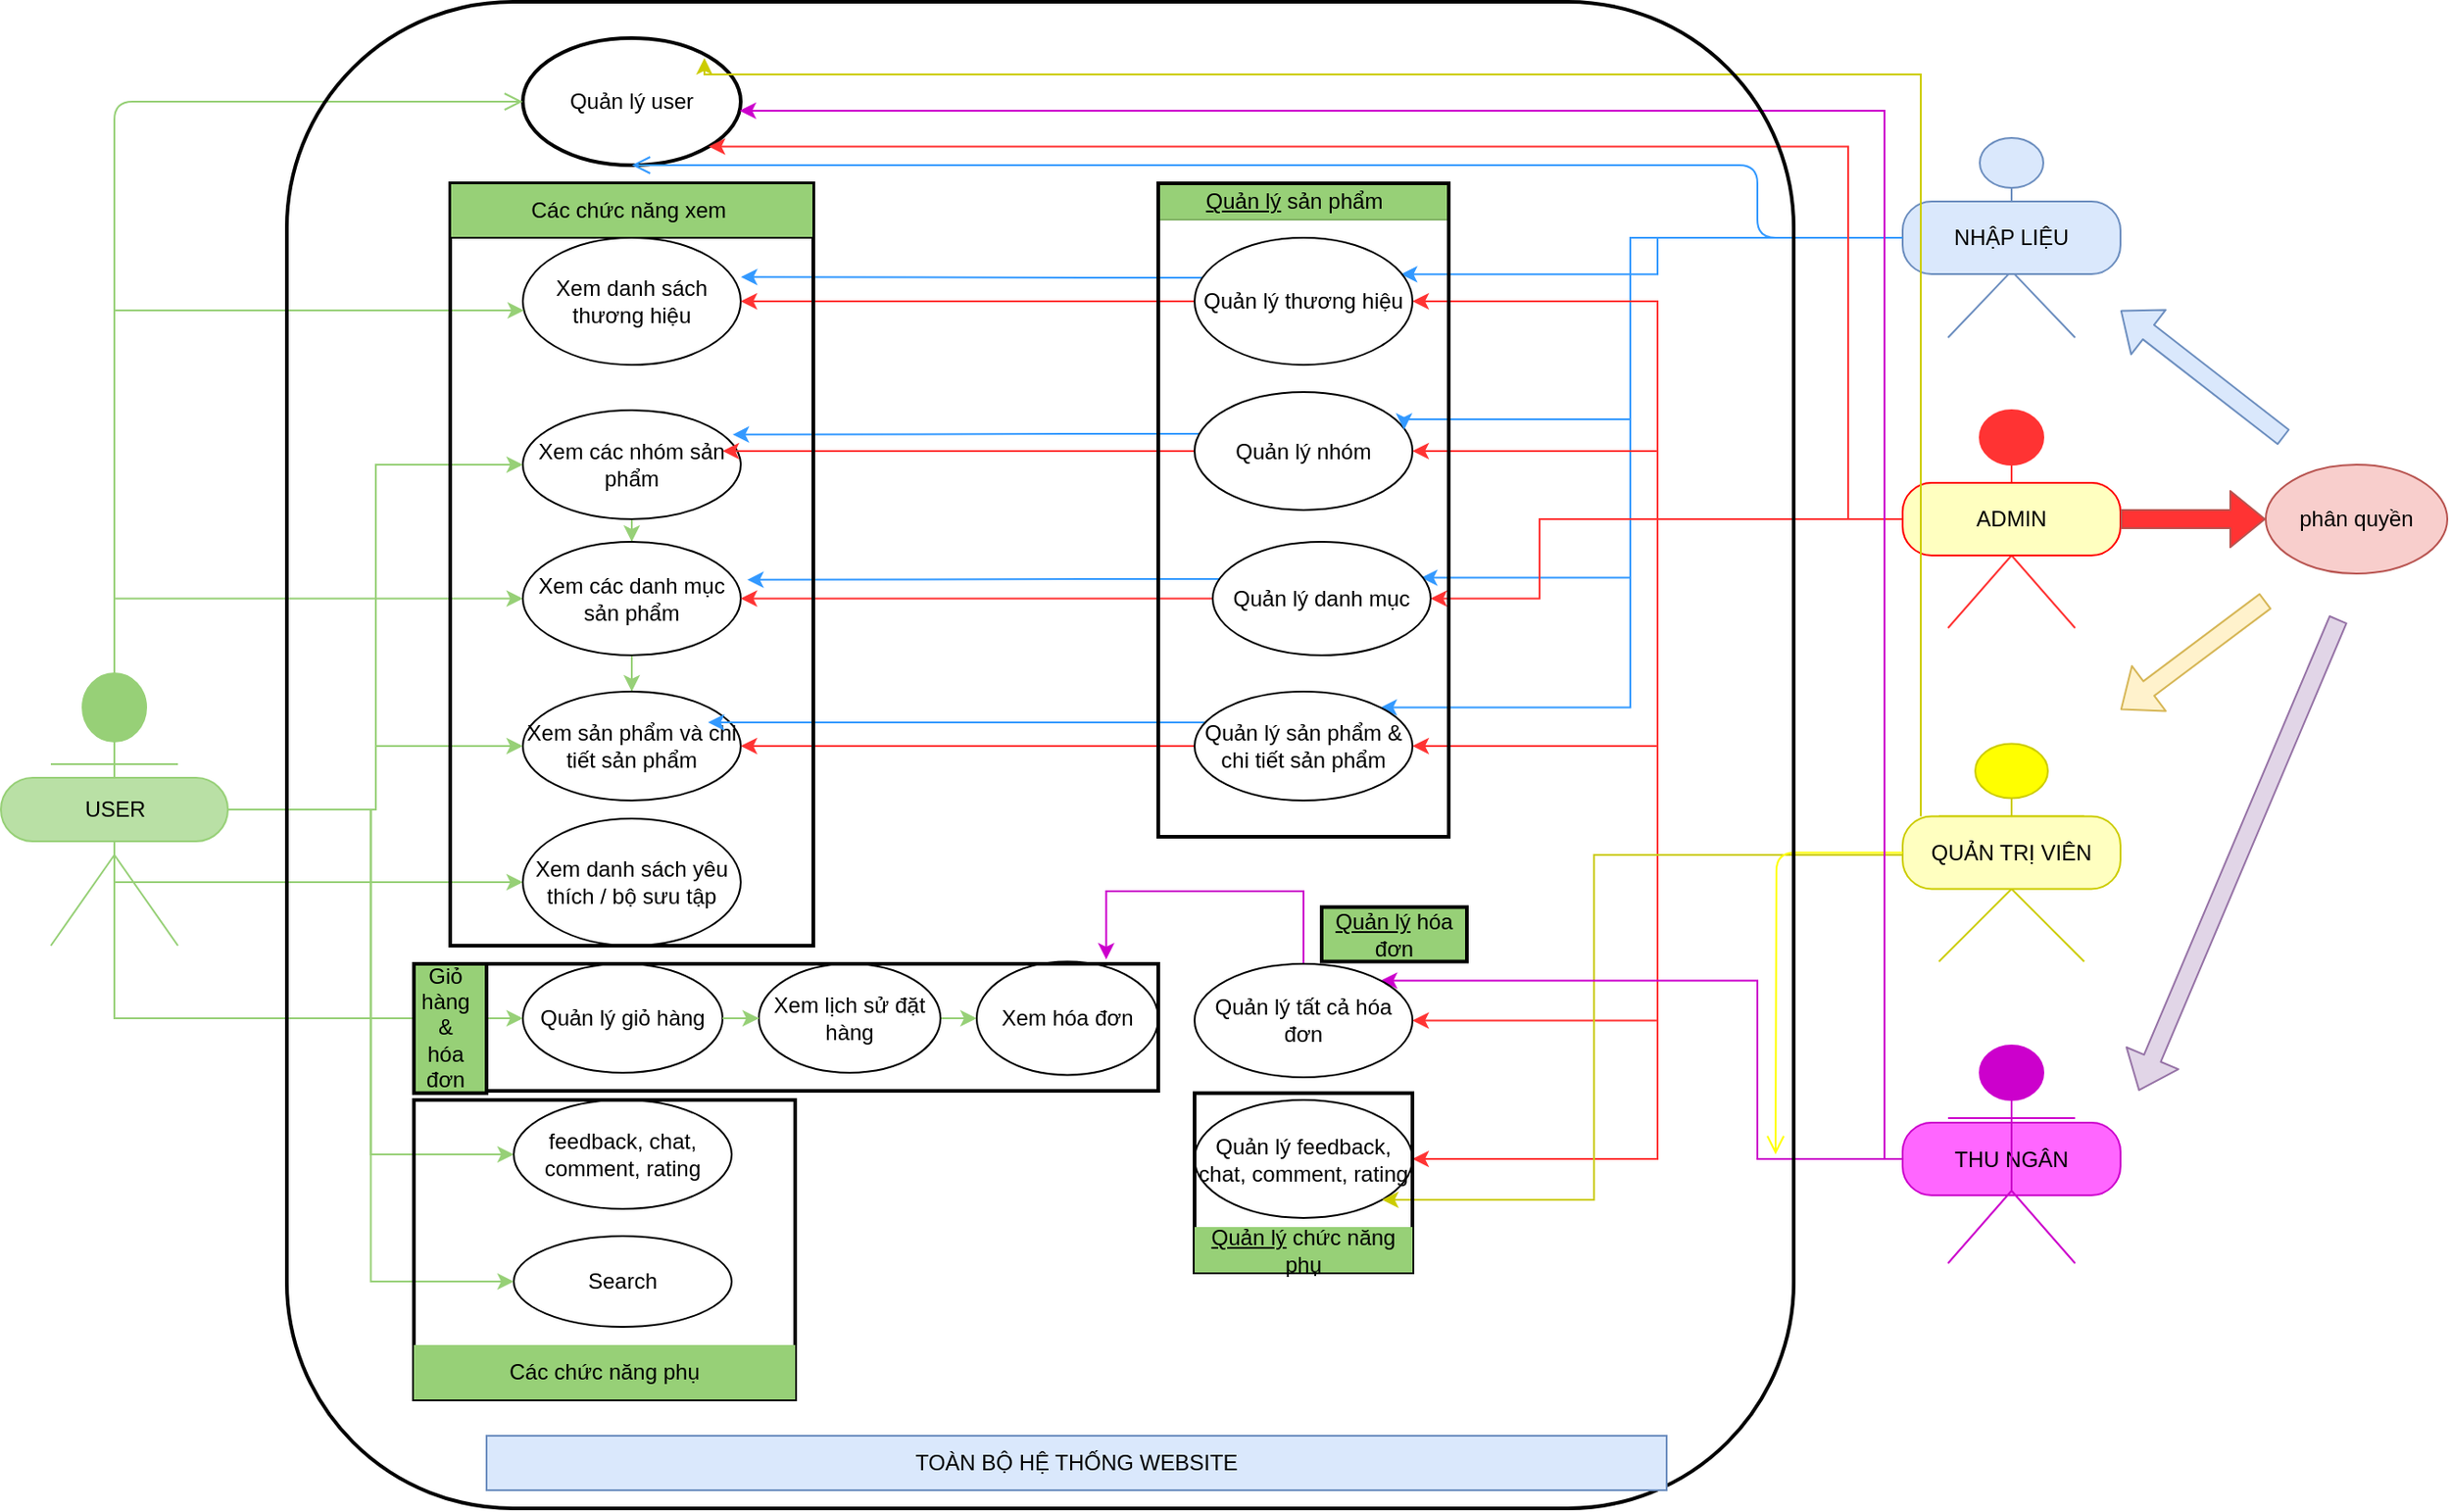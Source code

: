 <mxfile version="13.9.9" type="github">
  <diagram name="Page-1" id="58cdce13-f638-feb5-8d6f-7d28b1aa9fa0">
    <mxGraphModel dx="1483" dy="829" grid="1" gridSize="10" guides="1" tooltips="1" connect="1" arrows="1" fold="1" page="1" pageScale="1" pageWidth="1100" pageHeight="850" background="#ffffff" math="0" shadow="0">
      <root>
        <mxCell id="0" />
        <mxCell id="1" parent="0" />
        <mxCell id="YXsFgzF-AVSC5Jaa6l0Z-1" value="&lt;h1&gt;&lt;br&gt;&lt;/h1&gt;" style="shape=umlActor;verticalLabelPosition=bottom;verticalAlign=top;html=1;outlineConnect=0;strokeColor=#FF3333;fillColor=#FF3333;" parent="1" vertex="1">
          <mxGeometry x="1135" y="235" width="70" height="120" as="geometry" />
        </mxCell>
        <mxCell id="YXsFgzF-AVSC5Jaa6l0Z-2" value="Quản lý user" style="ellipse;whiteSpace=wrap;html=1;strokeWidth=2;" parent="1" vertex="1">
          <mxGeometry x="350" y="30" width="120" height="70" as="geometry" />
        </mxCell>
        <mxCell id="YXsFgzF-AVSC5Jaa6l0Z-3" value="Xem danh sách thương hiệu" style="ellipse;whiteSpace=wrap;html=1;fillColor=#ffffff;gradientColor=none;" parent="1" vertex="1">
          <mxGeometry x="350" y="140" width="120" height="70" as="geometry" />
        </mxCell>
        <mxCell id="YXsFgzF-AVSC5Jaa6l0Z-47" style="edgeStyle=orthogonalEdgeStyle;rounded=0;orthogonalLoop=1;jettySize=auto;html=1;strokeColor=#97D077;" parent="1" source="YXsFgzF-AVSC5Jaa6l0Z-4" target="YXsFgzF-AVSC5Jaa6l0Z-12" edge="1">
          <mxGeometry relative="1" as="geometry" />
        </mxCell>
        <mxCell id="YXsFgzF-AVSC5Jaa6l0Z-4" value="Xem các nhóm sản phẩm" style="ellipse;whiteSpace=wrap;html=1;fillColor=#ffffff;gradientColor=none;" parent="1" vertex="1">
          <mxGeometry x="350" y="235" width="120" height="60" as="geometry" />
        </mxCell>
        <mxCell id="YXsFgzF-AVSC5Jaa6l0Z-7" value="Xem hóa đơn" style="ellipse;whiteSpace=wrap;html=1;fillColor=#ffffff;gradientColor=none;" parent="1" vertex="1">
          <mxGeometry x="600" y="538.75" width="100" height="62.5" as="geometry" />
        </mxCell>
        <mxCell id="YXsFgzF-AVSC5Jaa6l0Z-51" style="edgeStyle=orthogonalEdgeStyle;rounded=0;orthogonalLoop=1;jettySize=auto;html=1;strokeColor=#97D077;" parent="1" source="YXsFgzF-AVSC5Jaa6l0Z-6" edge="1">
          <mxGeometry relative="1" as="geometry">
            <mxPoint x="600" y="570" as="targetPoint" />
          </mxGeometry>
        </mxCell>
        <mxCell id="YXsFgzF-AVSC5Jaa6l0Z-9" value="Quản lý giỏ hàng" style="ellipse;whiteSpace=wrap;html=1;fillColor=#ffffff;gradientColor=none;" parent="1" vertex="1">
          <mxGeometry x="350" y="540" width="110" height="60" as="geometry" />
        </mxCell>
        <mxCell id="YXsFgzF-AVSC5Jaa6l0Z-49" style="edgeStyle=orthogonalEdgeStyle;rounded=0;orthogonalLoop=1;jettySize=auto;html=1;strokeColor=#97D077;" parent="1" source="YXsFgzF-AVSC5Jaa6l0Z-12" target="YXsFgzF-AVSC5Jaa6l0Z-15" edge="1">
          <mxGeometry relative="1" as="geometry" />
        </mxCell>
        <mxCell id="YXsFgzF-AVSC5Jaa6l0Z-15" value="Xem sản phẩm và chi tiết sản phẩm" style="ellipse;whiteSpace=wrap;html=1;fillColor=#ffffff;gradientColor=none;" parent="1" vertex="1">
          <mxGeometry x="350" y="390" width="120" height="60" as="geometry" />
        </mxCell>
        <mxCell id="YuwS1ptG86MKhvh3QZTZ-34" style="edgeStyle=orthogonalEdgeStyle;rounded=0;orthogonalLoop=1;jettySize=auto;html=1;entryX=0.917;entryY=0.375;entryDx=0;entryDy=0;entryPerimeter=0;strokeColor=#FF3333;" edge="1" parent="1" source="YXsFgzF-AVSC5Jaa6l0Z-16" target="YXsFgzF-AVSC5Jaa6l0Z-4">
          <mxGeometry relative="1" as="geometry" />
        </mxCell>
        <mxCell id="YuwS1ptG86MKhvh3QZTZ-45" style="edgeStyle=orthogonalEdgeStyle;rounded=0;orthogonalLoop=1;jettySize=auto;html=1;entryX=0.963;entryY=0.224;entryDx=0;entryDy=0;entryPerimeter=0;strokeColor=#3399FF;" edge="1" parent="1" source="YXsFgzF-AVSC5Jaa6l0Z-16" target="YXsFgzF-AVSC5Jaa6l0Z-4">
          <mxGeometry relative="1" as="geometry">
            <Array as="points">
              <mxPoint x="650" y="248" />
              <mxPoint x="650" y="248" />
            </Array>
          </mxGeometry>
        </mxCell>
        <mxCell id="YXsFgzF-AVSC5Jaa6l0Z-16" value="Quản lý nhóm" style="ellipse;whiteSpace=wrap;html=1;fillColor=#ffffff;gradientColor=none;" parent="1" vertex="1">
          <mxGeometry x="720" y="225" width="120" height="65" as="geometry" />
        </mxCell>
        <mxCell id="YXsFgzF-AVSC5Jaa6l0Z-20" value="Search" style="ellipse;whiteSpace=wrap;html=1;fillColor=#ffffff;gradientColor=none;" parent="1" vertex="1">
          <mxGeometry x="345" y="690" width="120" height="50" as="geometry" />
        </mxCell>
        <mxCell id="YXsFgzF-AVSC5Jaa6l0Z-22" value="Quản lý feedback, chat, comment, rating" style="ellipse;whiteSpace=wrap;html=1;fillColor=#ffffff;gradientColor=none;" parent="1" vertex="1">
          <mxGeometry x="720" y="615" width="120" height="65" as="geometry" />
        </mxCell>
        <mxCell id="YXsFgzF-AVSC5Jaa6l0Z-23" value="phân quyền" style="ellipse;whiteSpace=wrap;html=1;fillColor=#f8cecc;strokeColor=#b85450;" parent="1" vertex="1">
          <mxGeometry x="1310" y="265" width="100" height="60" as="geometry" />
        </mxCell>
        <mxCell id="YXsFgzF-AVSC5Jaa6l0Z-25" value="&lt;h1&gt;&lt;br&gt;&lt;/h1&gt;" style="shape=umlActor;verticalLabelPosition=bottom;verticalAlign=top;html=1;outlineConnect=0;gradientColor=none;strokeColor=#97D077;fillColor=#97D077;" parent="1" vertex="1">
          <mxGeometry x="90" y="380" width="70" height="150" as="geometry" />
        </mxCell>
        <mxCell id="YXsFgzF-AVSC5Jaa6l0Z-26" value="&lt;h1&gt;&lt;br&gt;&lt;/h1&gt;" style="shape=umlActor;verticalLabelPosition=bottom;verticalAlign=top;html=1;outlineConnect=0;fillColor=#dae8fc;strokeColor=#6c8ebf;" parent="1" vertex="1">
          <mxGeometry x="1135" y="85" width="70" height="110" as="geometry" />
        </mxCell>
        <mxCell id="YXsFgzF-AVSC5Jaa6l0Z-28" value="&lt;h1&gt;&lt;br&gt;&lt;/h1&gt;" style="shape=umlActor;verticalLabelPosition=bottom;verticalAlign=top;html=1;outlineConnect=0;gradientColor=none;fillColor=#FFFF00;strokeColor=#CCCC00;fontColor=#CCCC00;" parent="1" vertex="1">
          <mxGeometry x="1130" y="418.75" width="80" height="120" as="geometry" />
        </mxCell>
        <mxCell id="YXsFgzF-AVSC5Jaa6l0Z-39" style="edgeStyle=orthogonalEdgeStyle;rounded=0;orthogonalLoop=1;jettySize=auto;html=1;strokeColor=#97D077;" parent="1" source="YXsFgzF-AVSC5Jaa6l0Z-33" target="YXsFgzF-AVSC5Jaa6l0Z-3" edge="1">
          <mxGeometry relative="1" as="geometry">
            <Array as="points">
              <mxPoint x="125" y="180" />
            </Array>
          </mxGeometry>
        </mxCell>
        <mxCell id="YXsFgzF-AVSC5Jaa6l0Z-41" style="edgeStyle=orthogonalEdgeStyle;rounded=0;orthogonalLoop=1;jettySize=auto;html=1;entryX=0;entryY=0.5;entryDx=0;entryDy=0;strokeColor=#97D077;" parent="1" source="YXsFgzF-AVSC5Jaa6l0Z-33" target="YXsFgzF-AVSC5Jaa6l0Z-4" edge="1">
          <mxGeometry relative="1" as="geometry">
            <Array as="points">
              <mxPoint x="269" y="455" />
              <mxPoint x="269" y="265" />
            </Array>
          </mxGeometry>
        </mxCell>
        <mxCell id="YXsFgzF-AVSC5Jaa6l0Z-46" style="edgeStyle=orthogonalEdgeStyle;rounded=0;orthogonalLoop=1;jettySize=auto;html=1;entryX=0;entryY=0.5;entryDx=0;entryDy=0;strokeColor=#97D077;" parent="1" source="YXsFgzF-AVSC5Jaa6l0Z-33" target="YXsFgzF-AVSC5Jaa6l0Z-11" edge="1">
          <mxGeometry relative="1" as="geometry" />
        </mxCell>
        <mxCell id="YXsFgzF-AVSC5Jaa6l0Z-50" style="edgeStyle=orthogonalEdgeStyle;rounded=0;orthogonalLoop=1;jettySize=auto;html=1;entryX=0;entryY=0.5;entryDx=0;entryDy=0;strokeColor=#97D077;" parent="1" source="YXsFgzF-AVSC5Jaa6l0Z-33" target="YXsFgzF-AVSC5Jaa6l0Z-20" edge="1">
          <mxGeometry relative="1" as="geometry" />
        </mxCell>
        <mxCell id="YXsFgzF-AVSC5Jaa6l0Z-68" style="edgeStyle=orthogonalEdgeStyle;rounded=0;orthogonalLoop=1;jettySize=auto;html=1;strokeColor=#97D077;" parent="1" source="YXsFgzF-AVSC5Jaa6l0Z-33" edge="1">
          <mxGeometry relative="1" as="geometry">
            <mxPoint x="350" y="570" as="targetPoint" />
            <Array as="points">
              <mxPoint x="125" y="570" />
            </Array>
          </mxGeometry>
        </mxCell>
        <mxCell id="YXsFgzF-AVSC5Jaa6l0Z-75" style="edgeStyle=orthogonalEdgeStyle;rounded=0;orthogonalLoop=1;jettySize=auto;html=1;entryX=0;entryY=0.5;entryDx=0;entryDy=0;fontColor=#FF00FF;strokeColor=#97D077;" parent="1" source="YXsFgzF-AVSC5Jaa6l0Z-33" target="YXsFgzF-AVSC5Jaa6l0Z-12" edge="1">
          <mxGeometry relative="1" as="geometry">
            <Array as="points">
              <mxPoint x="125" y="339" />
            </Array>
          </mxGeometry>
        </mxCell>
        <mxCell id="YuwS1ptG86MKhvh3QZTZ-40" style="edgeStyle=orthogonalEdgeStyle;rounded=0;orthogonalLoop=1;jettySize=auto;html=1;entryX=0;entryY=0.5;entryDx=0;entryDy=0;strokeColor=#97D077;" edge="1" parent="1" source="YXsFgzF-AVSC5Jaa6l0Z-33" target="YXsFgzF-AVSC5Jaa6l0Z-15">
          <mxGeometry relative="1" as="geometry">
            <Array as="points">
              <mxPoint x="269" y="455" />
              <mxPoint x="269" y="420" />
            </Array>
          </mxGeometry>
        </mxCell>
        <mxCell id="YXsFgzF-AVSC5Jaa6l0Z-33" value="USER" style="rounded=1;whiteSpace=wrap;html=1;arcSize=50;fontColor=#000000;strokeColor=#97D077;fillColor=#B9E0A5;" parent="1" vertex="1">
          <mxGeometry x="62.5" y="437.5" width="125" height="35" as="geometry" />
        </mxCell>
        <mxCell id="YXsFgzF-AVSC5Jaa6l0Z-34" value="" style="edgeStyle=orthogonalEdgeStyle;html=1;verticalAlign=bottom;endArrow=open;endSize=8;entryX=0;entryY=0.5;entryDx=0;entryDy=0;strokeColor=#97D077;" parent="1" source="YXsFgzF-AVSC5Jaa6l0Z-33" target="YXsFgzF-AVSC5Jaa6l0Z-2" edge="1">
          <mxGeometry relative="1" as="geometry">
            <mxPoint x="330" y="90" as="targetPoint" />
            <Array as="points">
              <mxPoint x="125" y="65" />
            </Array>
          </mxGeometry>
        </mxCell>
        <mxCell id="YuwS1ptG86MKhvh3QZTZ-38" style="edgeStyle=orthogonalEdgeStyle;rounded=0;orthogonalLoop=1;jettySize=auto;html=1;entryX=0.947;entryY=0.287;entryDx=0;entryDy=0;entryPerimeter=0;strokeColor=#3399FF;" edge="1" parent="1" source="YXsFgzF-AVSC5Jaa6l0Z-54" target="YXsFgzF-AVSC5Jaa6l0Z-13">
          <mxGeometry relative="1" as="geometry" />
        </mxCell>
        <mxCell id="YuwS1ptG86MKhvh3QZTZ-39" style="edgeStyle=orthogonalEdgeStyle;rounded=0;orthogonalLoop=1;jettySize=auto;html=1;entryX=0.962;entryY=0.319;entryDx=0;entryDy=0;entryPerimeter=0;strokeColor=#3399FF;" edge="1" parent="1" source="YXsFgzF-AVSC5Jaa6l0Z-54" target="YXsFgzF-AVSC5Jaa6l0Z-16">
          <mxGeometry relative="1" as="geometry">
            <Array as="points">
              <mxPoint x="960" y="140" />
              <mxPoint x="960" y="240" />
              <mxPoint x="835" y="240" />
            </Array>
          </mxGeometry>
        </mxCell>
        <mxCell id="YuwS1ptG86MKhvh3QZTZ-42" style="edgeStyle=orthogonalEdgeStyle;rounded=0;orthogonalLoop=1;jettySize=auto;html=1;entryX=0.956;entryY=0.317;entryDx=0;entryDy=0;entryPerimeter=0;strokeColor=#3399FF;" edge="1" parent="1" source="YXsFgzF-AVSC5Jaa6l0Z-54" target="YXsFgzF-AVSC5Jaa6l0Z-17">
          <mxGeometry relative="1" as="geometry">
            <Array as="points">
              <mxPoint x="960" y="140" />
              <mxPoint x="960" y="327" />
            </Array>
          </mxGeometry>
        </mxCell>
        <mxCell id="YuwS1ptG86MKhvh3QZTZ-43" style="edgeStyle=orthogonalEdgeStyle;rounded=0;orthogonalLoop=1;jettySize=auto;html=1;entryX=1;entryY=0;entryDx=0;entryDy=0;strokeColor=#3399FF;" edge="1" parent="1" source="YXsFgzF-AVSC5Jaa6l0Z-54" target="YXsFgzF-AVSC5Jaa6l0Z-18">
          <mxGeometry relative="1" as="geometry">
            <Array as="points">
              <mxPoint x="960" y="140" />
              <mxPoint x="960" y="399" />
            </Array>
          </mxGeometry>
        </mxCell>
        <mxCell id="YXsFgzF-AVSC5Jaa6l0Z-54" value="NHẬP LIỆU" style="rounded=1;whiteSpace=wrap;html=1;arcSize=40;fillColor=#dae8fc;strokeColor=#6c8ebf;" parent="1" vertex="1">
          <mxGeometry x="1110" y="120" width="120" height="40" as="geometry" />
        </mxCell>
        <mxCell id="YXsFgzF-AVSC5Jaa6l0Z-55" value="" style="edgeStyle=orthogonalEdgeStyle;html=1;verticalAlign=bottom;endArrow=open;endSize=8;entryX=0.5;entryY=1;entryDx=0;entryDy=0;strokeColor=#3399FF;" parent="1" source="YXsFgzF-AVSC5Jaa6l0Z-54" target="YXsFgzF-AVSC5Jaa6l0Z-2" edge="1">
          <mxGeometry relative="1" as="geometry">
            <mxPoint x="830" y="140" as="targetPoint" />
            <Array as="points">
              <mxPoint x="1030" y="100" />
            </Array>
          </mxGeometry>
        </mxCell>
        <mxCell id="YuwS1ptG86MKhvh3QZTZ-24" style="edgeStyle=orthogonalEdgeStyle;rounded=0;orthogonalLoop=1;jettySize=auto;html=1;entryX=1;entryY=1;entryDx=0;entryDy=0;strokeColor=#FF3333;" edge="1" parent="1" source="YXsFgzF-AVSC5Jaa6l0Z-72" target="YXsFgzF-AVSC5Jaa6l0Z-2">
          <mxGeometry relative="1" as="geometry">
            <Array as="points">
              <mxPoint x="1080" y="89" />
            </Array>
          </mxGeometry>
        </mxCell>
        <mxCell id="YuwS1ptG86MKhvh3QZTZ-25" style="edgeStyle=orthogonalEdgeStyle;rounded=0;orthogonalLoop=1;jettySize=auto;html=1;entryX=1;entryY=0.5;entryDx=0;entryDy=0;strokeColor=#FF3333;" edge="1" parent="1" source="YXsFgzF-AVSC5Jaa6l0Z-72" target="YXsFgzF-AVSC5Jaa6l0Z-13">
          <mxGeometry relative="1" as="geometry" />
        </mxCell>
        <mxCell id="YuwS1ptG86MKhvh3QZTZ-26" style="edgeStyle=orthogonalEdgeStyle;rounded=0;orthogonalLoop=1;jettySize=auto;html=1;entryX=1;entryY=0.5;entryDx=0;entryDy=0;strokeColor=#FF3333;" edge="1" parent="1" source="YXsFgzF-AVSC5Jaa6l0Z-72" target="YXsFgzF-AVSC5Jaa6l0Z-16">
          <mxGeometry relative="1" as="geometry" />
        </mxCell>
        <mxCell id="YuwS1ptG86MKhvh3QZTZ-27" style="edgeStyle=orthogonalEdgeStyle;rounded=0;orthogonalLoop=1;jettySize=auto;html=1;entryX=1;entryY=0.5;entryDx=0;entryDy=0;strokeColor=#FF3333;" edge="1" parent="1" source="YXsFgzF-AVSC5Jaa6l0Z-72" target="YXsFgzF-AVSC5Jaa6l0Z-17">
          <mxGeometry relative="1" as="geometry">
            <Array as="points">
              <mxPoint x="910" y="295" />
              <mxPoint x="910" y="339" />
            </Array>
          </mxGeometry>
        </mxCell>
        <mxCell id="YuwS1ptG86MKhvh3QZTZ-28" style="edgeStyle=orthogonalEdgeStyle;rounded=0;orthogonalLoop=1;jettySize=auto;html=1;entryX=1;entryY=0.5;entryDx=0;entryDy=0;strokeColor=#FF3333;" edge="1" parent="1" source="YXsFgzF-AVSC5Jaa6l0Z-72" target="YXsFgzF-AVSC5Jaa6l0Z-18">
          <mxGeometry relative="1" as="geometry" />
        </mxCell>
        <mxCell id="YuwS1ptG86MKhvh3QZTZ-29" style="edgeStyle=orthogonalEdgeStyle;rounded=0;orthogonalLoop=1;jettySize=auto;html=1;entryX=1;entryY=0.5;entryDx=0;entryDy=0;strokeColor=#FF3333;" edge="1" parent="1" source="YXsFgzF-AVSC5Jaa6l0Z-72" target="YXsFgzF-AVSC5Jaa6l0Z-21">
          <mxGeometry relative="1" as="geometry" />
        </mxCell>
        <mxCell id="YuwS1ptG86MKhvh3QZTZ-30" style="edgeStyle=orthogonalEdgeStyle;rounded=0;orthogonalLoop=1;jettySize=auto;html=1;entryX=1;entryY=0.5;entryDx=0;entryDy=0;strokeColor=#FF3333;" edge="1" parent="1" source="YXsFgzF-AVSC5Jaa6l0Z-72" target="YXsFgzF-AVSC5Jaa6l0Z-22">
          <mxGeometry relative="1" as="geometry" />
        </mxCell>
        <mxCell id="YXsFgzF-AVSC5Jaa6l0Z-72" value="ADMIN" style="rounded=1;whiteSpace=wrap;html=1;arcSize=40;fontColor=#000000;fillColor=#ffffc0;strokeColor=#ff0000;" parent="1" vertex="1">
          <mxGeometry x="1110" y="275" width="120" height="40" as="geometry" />
        </mxCell>
        <mxCell id="YXsFgzF-AVSC5Jaa6l0Z-97" style="edgeStyle=orthogonalEdgeStyle;rounded=0;orthogonalLoop=1;jettySize=auto;html=1;fontColor=#FF00FF;strokeColor=#CCCC00;" parent="1" source="YXsFgzF-AVSC5Jaa6l0Z-76" target="YXsFgzF-AVSC5Jaa6l0Z-22" edge="1">
          <mxGeometry relative="1" as="geometry">
            <Array as="points">
              <mxPoint x="940" y="480" />
              <mxPoint x="940" y="670" />
            </Array>
          </mxGeometry>
        </mxCell>
        <mxCell id="YXsFgzF-AVSC5Jaa6l0Z-99" style="edgeStyle=orthogonalEdgeStyle;rounded=0;orthogonalLoop=1;jettySize=auto;html=1;strokeColor=#CCCC00;fontColor=#FF00FF;" parent="1" source="YXsFgzF-AVSC5Jaa6l0Z-76" edge="1">
          <mxGeometry relative="1" as="geometry">
            <Array as="points">
              <mxPoint x="1120" y="50" />
              <mxPoint x="450" y="50" />
            </Array>
            <mxPoint x="450" y="41" as="targetPoint" />
          </mxGeometry>
        </mxCell>
        <mxCell id="YXsFgzF-AVSC5Jaa6l0Z-76" value="QUẢN TRỊ VIÊN" style="rounded=1;whiteSpace=wrap;html=1;arcSize=40;fontColor=#000000;fillColor=#ffffc0;strokeColor=#CCCC00;" parent="1" vertex="1">
          <mxGeometry x="1110" y="458.75" width="120" height="40" as="geometry" />
        </mxCell>
        <mxCell id="YXsFgzF-AVSC5Jaa6l0Z-77" value="" style="edgeStyle=orthogonalEdgeStyle;html=1;verticalAlign=bottom;endArrow=open;endSize=8;fontColor=#FF00FF;strokeColor=#FFFF00;" parent="1" source="YXsFgzF-AVSC5Jaa6l0Z-76" edge="1">
          <mxGeometry relative="1" as="geometry">
            <mxPoint x="1040" y="645" as="targetPoint" />
          </mxGeometry>
        </mxCell>
        <mxCell id="YuwS1ptG86MKhvh3QZTZ-41" style="edgeStyle=orthogonalEdgeStyle;rounded=0;orthogonalLoop=1;jettySize=auto;html=1;entryX=1;entryY=0;entryDx=0;entryDy=0;strokeColor=#CC00CC;" edge="1" parent="1" source="YXsFgzF-AVSC5Jaa6l0Z-78" target="YXsFgzF-AVSC5Jaa6l0Z-21">
          <mxGeometry relative="1" as="geometry">
            <Array as="points">
              <mxPoint x="1030" y="549" />
            </Array>
          </mxGeometry>
        </mxCell>
        <mxCell id="YXsFgzF-AVSC5Jaa6l0Z-78" value="THU NGÂN" style="rounded=1;whiteSpace=wrap;html=1;arcSize=40;fontColor=#000000;strokeColor=#CC00CC;fillColor=#FF66FF;" parent="1" vertex="1">
          <mxGeometry x="1110" y="627.5" width="120" height="40" as="geometry" />
        </mxCell>
        <mxCell id="YXsFgzF-AVSC5Jaa6l0Z-29" value="&lt;h1&gt;&lt;br&gt;&lt;/h1&gt;" style="shape=umlActor;verticalLabelPosition=bottom;verticalAlign=top;html=1;outlineConnect=0;gradientColor=none;fontColor=#FF00FF;strokeColor=#CC00CC;fillColor=#CC00CC;" parent="1" vertex="1">
          <mxGeometry x="1135" y="585" width="70" height="120" as="geometry" />
        </mxCell>
        <mxCell id="YXsFgzF-AVSC5Jaa6l0Z-101" style="edgeStyle=orthogonalEdgeStyle;rounded=0;orthogonalLoop=1;jettySize=auto;html=1;fontColor=#FF00FF;strokeColor=#CC00CC;" parent="1" source="YXsFgzF-AVSC5Jaa6l0Z-78" target="YXsFgzF-AVSC5Jaa6l0Z-2" edge="1">
          <mxGeometry relative="1" as="geometry">
            <mxPoint x="1060" y="760.0" as="sourcePoint" />
            <mxPoint x="464.21" y="70.0" as="targetPoint" />
            <Array as="points">
              <mxPoint x="1100" y="648" />
              <mxPoint x="1100" y="70" />
            </Array>
          </mxGeometry>
        </mxCell>
        <mxCell id="YuwS1ptG86MKhvh3QZTZ-33" style="edgeStyle=orthogonalEdgeStyle;rounded=0;orthogonalLoop=1;jettySize=auto;html=1;entryX=1;entryY=0.5;entryDx=0;entryDy=0;strokeColor=#FF3333;" edge="1" parent="1" source="YXsFgzF-AVSC5Jaa6l0Z-13" target="YXsFgzF-AVSC5Jaa6l0Z-3">
          <mxGeometry relative="1" as="geometry" />
        </mxCell>
        <mxCell id="YuwS1ptG86MKhvh3QZTZ-44" style="edgeStyle=orthogonalEdgeStyle;rounded=0;orthogonalLoop=1;jettySize=auto;html=1;entryX=1.001;entryY=0.308;entryDx=0;entryDy=0;entryPerimeter=0;strokeColor=#3399FF;" edge="1" parent="1" source="YXsFgzF-AVSC5Jaa6l0Z-13" target="YXsFgzF-AVSC5Jaa6l0Z-3">
          <mxGeometry relative="1" as="geometry">
            <Array as="points">
              <mxPoint x="660" y="162" />
              <mxPoint x="660" y="162" />
            </Array>
          </mxGeometry>
        </mxCell>
        <mxCell id="YXsFgzF-AVSC5Jaa6l0Z-13" value="Quản lý thương hiệu" style="ellipse;whiteSpace=wrap;html=1;fillColor=#ffffff;gradientColor=none;" parent="1" vertex="1">
          <mxGeometry x="720" y="140" width="120" height="70" as="geometry" />
        </mxCell>
        <mxCell id="YXsFgzF-AVSC5Jaa6l0Z-12" value="Xem các danh mục sản phẩm" style="ellipse;whiteSpace=wrap;html=1;fillColor=#ffffff;gradientColor=none;" parent="1" vertex="1">
          <mxGeometry x="350" y="307.5" width="120" height="62.5" as="geometry" />
        </mxCell>
        <mxCell id="YuwS1ptG86MKhvh3QZTZ-9" style="edgeStyle=orthogonalEdgeStyle;rounded=0;orthogonalLoop=1;jettySize=auto;html=1;entryX=0;entryY=0.5;entryDx=0;entryDy=0;strokeColor=#97D077;" edge="1" parent="1" source="YXsFgzF-AVSC5Jaa6l0Z-33" target="YXsFgzF-AVSC5Jaa6l0Z-8">
          <mxGeometry relative="1" as="geometry">
            <mxPoint x="200.0" y="160" as="sourcePoint" />
            <mxPoint x="180.0" y="475" as="targetPoint" />
            <Array as="points">
              <mxPoint x="125" y="495" />
            </Array>
          </mxGeometry>
        </mxCell>
        <mxCell id="YuwS1ptG86MKhvh3QZTZ-35" style="edgeStyle=orthogonalEdgeStyle;rounded=0;orthogonalLoop=1;jettySize=auto;html=1;entryX=1;entryY=0.5;entryDx=0;entryDy=0;strokeColor=#FF3333;" edge="1" parent="1" source="YXsFgzF-AVSC5Jaa6l0Z-17" target="YXsFgzF-AVSC5Jaa6l0Z-12">
          <mxGeometry relative="1" as="geometry" />
        </mxCell>
        <mxCell id="YuwS1ptG86MKhvh3QZTZ-46" style="edgeStyle=orthogonalEdgeStyle;rounded=0;orthogonalLoop=1;jettySize=auto;html=1;entryX=1.03;entryY=0.335;entryDx=0;entryDy=0;entryPerimeter=0;strokeColor=#3399FF;" edge="1" parent="1" source="YXsFgzF-AVSC5Jaa6l0Z-17" target="YXsFgzF-AVSC5Jaa6l0Z-12">
          <mxGeometry relative="1" as="geometry">
            <Array as="points">
              <mxPoint x="660" y="328" />
              <mxPoint x="660" y="328" />
            </Array>
          </mxGeometry>
        </mxCell>
        <mxCell id="YXsFgzF-AVSC5Jaa6l0Z-17" value="Quản lý danh mục" style="ellipse;whiteSpace=wrap;html=1;fillColor=#ffffff;gradientColor=none;" parent="1" vertex="1">
          <mxGeometry x="730" y="307.5" width="120" height="62.5" as="geometry" />
        </mxCell>
        <mxCell id="YuwS1ptG86MKhvh3QZTZ-36" style="edgeStyle=orthogonalEdgeStyle;rounded=0;orthogonalLoop=1;jettySize=auto;html=1;strokeColor=#FF3333;" edge="1" parent="1" source="YXsFgzF-AVSC5Jaa6l0Z-18" target="YXsFgzF-AVSC5Jaa6l0Z-15">
          <mxGeometry relative="1" as="geometry" />
        </mxCell>
        <mxCell id="YuwS1ptG86MKhvh3QZTZ-47" style="edgeStyle=orthogonalEdgeStyle;rounded=0;orthogonalLoop=1;jettySize=auto;html=1;strokeColor=#3399FF;" edge="1" parent="1" source="YXsFgzF-AVSC5Jaa6l0Z-18">
          <mxGeometry relative="1" as="geometry">
            <mxPoint x="452" y="407" as="targetPoint" />
            <Array as="points">
              <mxPoint x="452" y="407" />
            </Array>
          </mxGeometry>
        </mxCell>
        <mxCell id="YXsFgzF-AVSC5Jaa6l0Z-18" value="Quản lý sản phẩm &amp;amp; chi tiết sản phẩm" style="ellipse;whiteSpace=wrap;html=1;fillColor=#ffffff;gradientColor=none;" parent="1" vertex="1">
          <mxGeometry x="720" y="390" width="120" height="60" as="geometry" />
        </mxCell>
        <mxCell id="YXsFgzF-AVSC5Jaa6l0Z-8" value="Xem danh sách yêu thích / bộ sưu tập" style="ellipse;whiteSpace=wrap;html=1;fillColor=#ffffff;gradientColor=none;" parent="1" vertex="1">
          <mxGeometry x="350" y="460" width="120" height="70" as="geometry" />
        </mxCell>
        <mxCell id="YXsFgzF-AVSC5Jaa6l0Z-11" value="feedback, chat, comment, rating" style="ellipse;whiteSpace=wrap;html=1;fillColor=#ffffff;gradientColor=none;" parent="1" vertex="1">
          <mxGeometry x="345" y="615" width="120" height="60" as="geometry" />
        </mxCell>
        <mxCell id="YXsFgzF-AVSC5Jaa6l0Z-6" value="Xem lịch sử đặt hàng" style="ellipse;whiteSpace=wrap;html=1;fillColor=#ffffff;gradientColor=none;" parent="1" vertex="1">
          <mxGeometry x="480" y="540" width="100" height="60" as="geometry" />
        </mxCell>
        <mxCell id="YuwS1ptG86MKhvh3QZTZ-17" style="edgeStyle=orthogonalEdgeStyle;rounded=0;orthogonalLoop=1;jettySize=auto;html=1;strokeColor=#97D077;" edge="1" parent="1" source="YXsFgzF-AVSC5Jaa6l0Z-9" target="YXsFgzF-AVSC5Jaa6l0Z-6">
          <mxGeometry relative="1" as="geometry">
            <mxPoint x="630" y="575" as="targetPoint" />
            <mxPoint x="470" y="575" as="sourcePoint" />
          </mxGeometry>
        </mxCell>
        <mxCell id="YuwS1ptG86MKhvh3QZTZ-48" style="edgeStyle=orthogonalEdgeStyle;rounded=0;orthogonalLoop=1;jettySize=auto;html=1;entryX=0.713;entryY=-0.019;entryDx=0;entryDy=0;entryPerimeter=0;strokeColor=#CC00CC;" edge="1" parent="1" source="YXsFgzF-AVSC5Jaa6l0Z-21" target="YXsFgzF-AVSC5Jaa6l0Z-7">
          <mxGeometry relative="1" as="geometry">
            <Array as="points">
              <mxPoint x="780" y="500" />
              <mxPoint x="671" y="500" />
            </Array>
          </mxGeometry>
        </mxCell>
        <mxCell id="YXsFgzF-AVSC5Jaa6l0Z-21" value="Quản lý tất cả hóa đơn" style="ellipse;whiteSpace=wrap;html=1;fillColor=#ffffff;gradientColor=none;" parent="1" vertex="1">
          <mxGeometry x="720" y="540" width="120" height="62.5" as="geometry" />
        </mxCell>
        <mxCell id="YuwS1ptG86MKhvh3QZTZ-52" value="" style="verticalLabelPosition=bottom;verticalAlign=top;html=1;shape=mxgraph.basic.rect;fillColor2=none;strokeWidth=1;size=20;indent=5;strokeColor=#82B366;fillColor=#97D077;" vertex="1" parent="1">
          <mxGeometry x="700" y="110" width="160" height="20" as="geometry" />
        </mxCell>
        <mxCell id="YuwS1ptG86MKhvh3QZTZ-53" value="" style="verticalLabelPosition=bottom;verticalAlign=top;html=1;shape=mxgraph.basic.rect;fillColor2=none;strokeWidth=2;size=20;indent=5;fillColor=none;" vertex="1" parent="1">
          <mxGeometry x="700" y="110" width="160" height="360" as="geometry" />
        </mxCell>
        <mxCell id="YuwS1ptG86MKhvh3QZTZ-54" value="" style="verticalLabelPosition=bottom;verticalAlign=top;html=1;shape=mxgraph.basic.rect;fillColor2=none;strokeWidth=2;size=20;indent=5;fillColor=none;" vertex="1" parent="1">
          <mxGeometry x="310" y="110" width="200" height="420" as="geometry" />
        </mxCell>
        <mxCell id="YuwS1ptG86MKhvh3QZTZ-56" value="" style="verticalLabelPosition=bottom;verticalAlign=top;html=1;shape=mxgraph.basic.rect;fillColor2=none;strokeWidth=1;size=20;indent=5;fillColor=#97D077;" vertex="1" parent="1">
          <mxGeometry x="310" y="110" width="200" height="30" as="geometry" />
        </mxCell>
        <mxCell id="YuwS1ptG86MKhvh3QZTZ-57" value="Các chức năng xem&amp;nbsp;" style="text;html=1;strokeColor=none;fillColor=none;align=center;verticalAlign=middle;whiteSpace=wrap;rounded=0;" vertex="1" parent="1">
          <mxGeometry x="330" y="115" width="160" height="20" as="geometry" />
        </mxCell>
        <mxCell id="YuwS1ptG86MKhvh3QZTZ-58" value="&lt;u&gt;Quản lý&lt;/u&gt; sản phẩm" style="text;html=1;strokeColor=none;fillColor=none;align=center;verticalAlign=middle;whiteSpace=wrap;rounded=0;" vertex="1" parent="1">
          <mxGeometry x="710" y="110" width="130" height="20" as="geometry" />
        </mxCell>
        <mxCell id="YuwS1ptG86MKhvh3QZTZ-59" value="" style="rounded=0;whiteSpace=wrap;html=1;fillColor=none;strokeWidth=2;" vertex="1" parent="1">
          <mxGeometry x="290" y="540" width="410" height="70" as="geometry" />
        </mxCell>
        <mxCell id="YuwS1ptG86MKhvh3QZTZ-60" value="" style="rounded=0;whiteSpace=wrap;html=1;strokeColor=#000000;strokeWidth=2;fillColor=#97D077;" vertex="1" parent="1">
          <mxGeometry x="290" y="540" width="40" height="71.25" as="geometry" />
        </mxCell>
        <mxCell id="YuwS1ptG86MKhvh3QZTZ-61" value="Giỏ hàng &amp;amp; hóa đơn" style="text;html=1;strokeColor=none;fillColor=none;align=center;verticalAlign=middle;whiteSpace=wrap;rounded=0;" vertex="1" parent="1">
          <mxGeometry x="305" y="540" width="5" height="70" as="geometry" />
        </mxCell>
        <mxCell id="YuwS1ptG86MKhvh3QZTZ-64" value="&lt;u&gt;Quản lý&lt;/u&gt; hóa đơn" style="text;html=1;align=center;verticalAlign=middle;whiteSpace=wrap;rounded=0;fillColor=#97D077;strokeColor=#000000;strokeWidth=2;" vertex="1" parent="1">
          <mxGeometry x="790" y="508.75" width="80" height="30" as="geometry" />
        </mxCell>
        <mxCell id="YuwS1ptG86MKhvh3QZTZ-65" value="" style="rounded=0;whiteSpace=wrap;html=1;strokeColor=#000000;strokeWidth=2;fillColor=none;" vertex="1" parent="1">
          <mxGeometry x="290" y="615" width="210" height="165" as="geometry" />
        </mxCell>
        <mxCell id="YuwS1ptG86MKhvh3QZTZ-67" value="Các chức năng phụ" style="text;html=1;strokeColor=none;align=center;verticalAlign=middle;whiteSpace=wrap;rounded=0;fillColor=#97D077;" vertex="1" parent="1">
          <mxGeometry x="290" y="750" width="210" height="30" as="geometry" />
        </mxCell>
        <mxCell id="YuwS1ptG86MKhvh3QZTZ-68" value="" style="rounded=0;whiteSpace=wrap;html=1;strokeColor=#000000;strokeWidth=2;fillColor=none;" vertex="1" parent="1">
          <mxGeometry x="720" y="611.25" width="120" height="98.75" as="geometry" />
        </mxCell>
        <mxCell id="YuwS1ptG86MKhvh3QZTZ-69" value="&lt;u&gt;Quản lý&lt;/u&gt; chức năng phụ" style="text;html=1;strokeColor=none;align=center;verticalAlign=middle;whiteSpace=wrap;rounded=0;fillColor=#97D077;" vertex="1" parent="1">
          <mxGeometry x="720" y="685" width="120" height="25" as="geometry" />
        </mxCell>
        <mxCell id="YuwS1ptG86MKhvh3QZTZ-72" value="" style="rounded=1;whiteSpace=wrap;html=1;strokeColor=#000000;strokeWidth=2;fillColor=none;" vertex="1" parent="1">
          <mxGeometry x="220" y="10" width="830" height="830" as="geometry" />
        </mxCell>
        <mxCell id="YuwS1ptG86MKhvh3QZTZ-73" value="TOÀN BỘ HỆ THỐNG WEBSITE" style="text;html=1;strokeColor=#6c8ebf;fillColor=#dae8fc;align=center;verticalAlign=middle;whiteSpace=wrap;rounded=0;" vertex="1" parent="1">
          <mxGeometry x="330" y="800" width="650" height="30" as="geometry" />
        </mxCell>
        <mxCell id="YuwS1ptG86MKhvh3QZTZ-79" value="" style="shape=flexArrow;endArrow=classic;html=1;strokeColor=#6c8ebf;fillColor=#dae8fc;" edge="1" parent="1">
          <mxGeometry width="50" height="50" relative="1" as="geometry">
            <mxPoint x="1320" y="250" as="sourcePoint" />
            <mxPoint x="1230" y="180" as="targetPoint" />
          </mxGeometry>
        </mxCell>
        <mxCell id="YuwS1ptG86MKhvh3QZTZ-80" value="" style="shape=flexArrow;endArrow=classic;html=1;strokeColor=#d6b656;fillColor=#fff2cc;" edge="1" parent="1">
          <mxGeometry width="50" height="50" relative="1" as="geometry">
            <mxPoint x="1310" y="340" as="sourcePoint" />
            <mxPoint x="1230" y="400.0" as="targetPoint" />
          </mxGeometry>
        </mxCell>
        <mxCell id="YuwS1ptG86MKhvh3QZTZ-81" value="" style="shape=flexArrow;endArrow=classic;html=1;strokeColor=#9673a6;fillColor=#e1d5e7;" edge="1" parent="1">
          <mxGeometry width="50" height="50" relative="1" as="geometry">
            <mxPoint x="1350" y="350" as="sourcePoint" />
            <mxPoint x="1240" y="610" as="targetPoint" />
          </mxGeometry>
        </mxCell>
        <mxCell id="YuwS1ptG86MKhvh3QZTZ-82" value="" style="shape=flexArrow;endArrow=classic;html=1;strokeColor=#b85450;fillColor=#FF3333;exitX=1;exitY=0.5;exitDx=0;exitDy=0;entryX=0;entryY=0.5;entryDx=0;entryDy=0;" edge="1" parent="1" source="YXsFgzF-AVSC5Jaa6l0Z-72" target="YXsFgzF-AVSC5Jaa6l0Z-23">
          <mxGeometry width="50" height="50" relative="1" as="geometry">
            <mxPoint x="1350" y="280" as="sourcePoint" />
            <mxPoint x="1260" y="210.0" as="targetPoint" />
          </mxGeometry>
        </mxCell>
      </root>
    </mxGraphModel>
  </diagram>
</mxfile>
